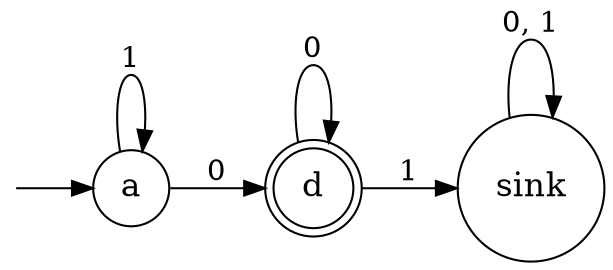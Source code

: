digraph G {
    ranksep=0.5;
    nodesep=0.5;
    rankdir=LR;
    node [shape="circle", fontsize="16"];
    fontsize="10";
    compound=true;

    ia [shape=point, style=invis];
    d [shape=doublecircle];

    ia -> a;
    a -> d [label="0"];
    a -> a [label="1"];
    d -> sink [label="1"];
    d -> d [label="0"];
    sink -> sink [label="0, 1"];
}
